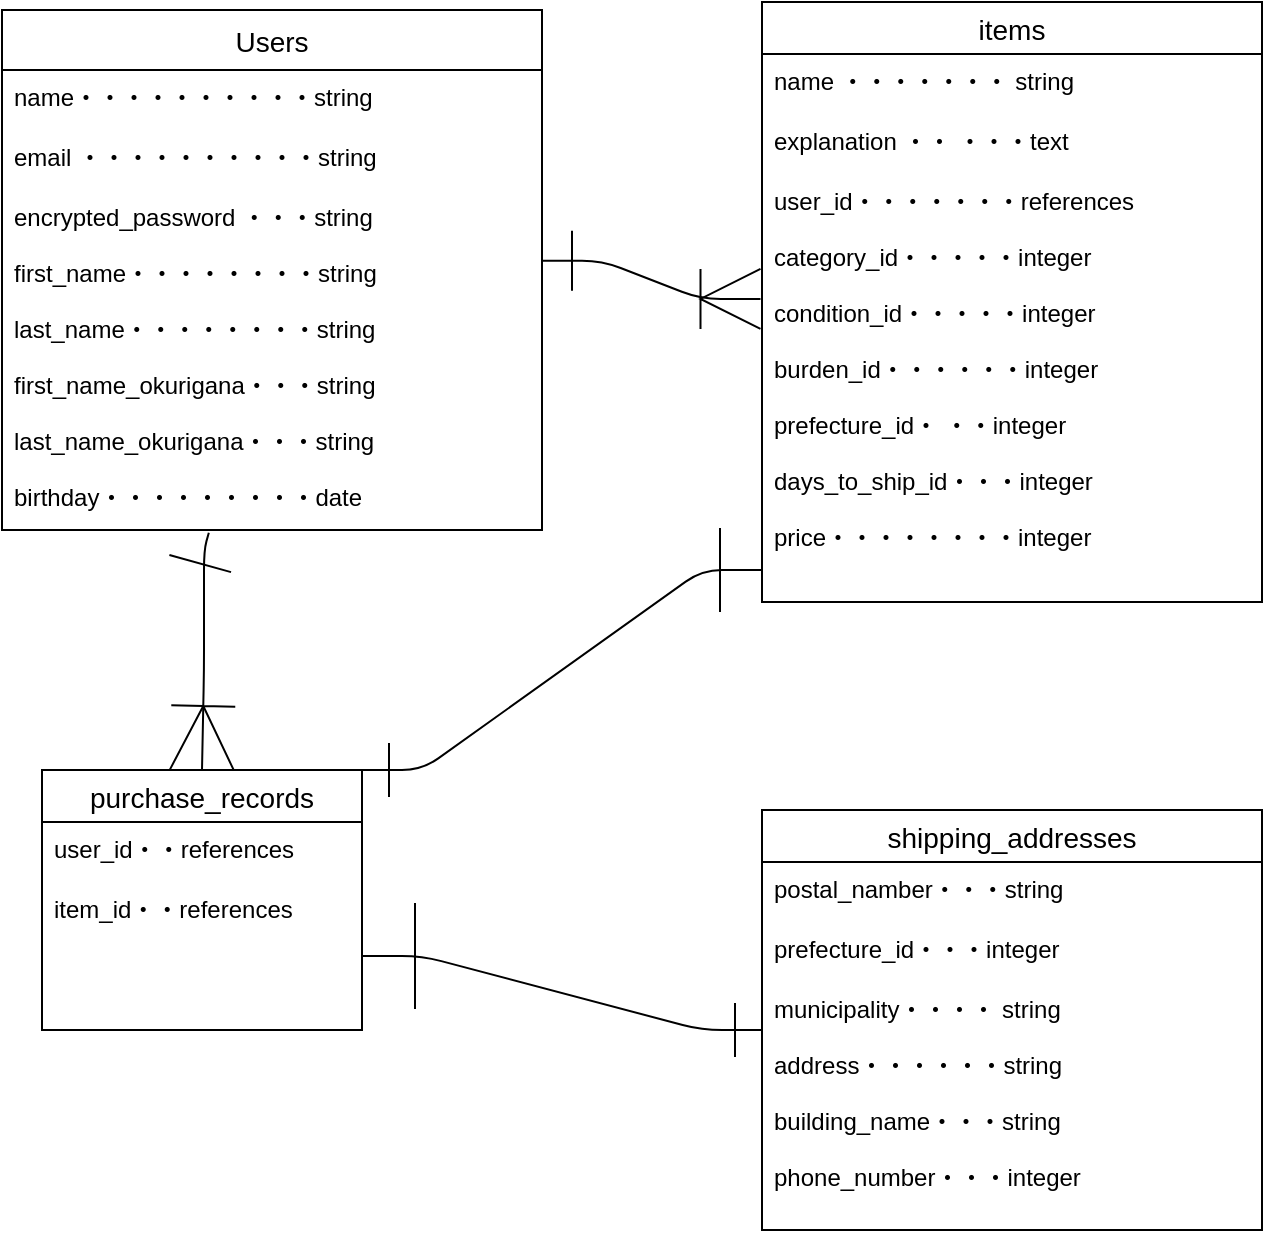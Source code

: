 <mxfile version="14.2.4" type="embed">
    <diagram id="esMEx5bN9DsB9gF7TEje" name="ページ1">
        <mxGraphModel dx="824" dy="631" grid="1" gridSize="10" guides="1" tooltips="1" connect="1" arrows="1" fold="1" page="1" pageScale="1" pageWidth="850" pageHeight="1100" math="0" shadow="0">
            <root>
                <mxCell id="0"/>
                <mxCell id="1" parent="0"/>
                <mxCell id="47" value="Users" style="swimlane;fontStyle=0;childLayout=stackLayout;horizontal=1;startSize=30;horizontalStack=0;resizeParent=1;resizeParentMax=0;resizeLast=0;collapsible=1;marginBottom=0;align=center;fontSize=14;" parent="1" vertex="1">
                    <mxGeometry x="40" y="20" width="270" height="260" as="geometry">
                        <mxRectangle x="100" y="130" width="60" height="30" as="alternateBounds"/>
                    </mxGeometry>
                </mxCell>
                <mxCell id="48" value="name・・・・・・・・・・string" style="text;strokeColor=none;fillColor=none;spacingLeft=4;spacingRight=4;overflow=hidden;rotatable=0;points=[[0,0.5],[1,0.5]];portConstraint=eastwest;fontSize=12;" parent="47" vertex="1">
                    <mxGeometry y="30" width="270" height="30" as="geometry"/>
                </mxCell>
                <mxCell id="49" value="email ・・・・・・・・・・string" style="text;strokeColor=none;fillColor=none;spacingLeft=4;spacingRight=4;overflow=hidden;rotatable=0;points=[[0,0.5],[1,0.5]];portConstraint=eastwest;fontSize=12;" parent="47" vertex="1">
                    <mxGeometry y="60" width="270" height="30" as="geometry"/>
                </mxCell>
                <mxCell id="50" value="encrypted_password ・・・string&#10;&#10;first_name・・・・・・・・string&#10;&#10;last_name・・・・・・・・string&#10;&#10;first_name_okurigana・・・string&#10;&#10;last_name_okurigana・・・string&#10;&#10;birthday・・・・・・・・・date&#10;&#10;&#10;&#10;&#10;&#10;&#10;&#10;&#10;" style="text;strokeColor=none;fillColor=none;spacingLeft=4;spacingRight=4;overflow=hidden;rotatable=0;points=[[0,0.5],[1,0.5]];portConstraint=eastwest;fontSize=12;" parent="47" vertex="1">
                    <mxGeometry y="90" width="270" height="170" as="geometry"/>
                </mxCell>
                <mxCell id="146" value="items" style="swimlane;fontStyle=0;childLayout=stackLayout;horizontal=1;startSize=26;horizontalStack=0;resizeParent=1;resizeParentMax=0;resizeLast=0;collapsible=1;marginBottom=0;align=center;fontSize=14;" parent="1" vertex="1">
                    <mxGeometry x="420" y="16" width="250" height="300" as="geometry">
                        <mxRectangle x="370" y="46" width="70" height="26" as="alternateBounds"/>
                    </mxGeometry>
                </mxCell>
                <mxCell id="147" value="name ・・・・・・・ string" style="text;strokeColor=none;fillColor=none;spacingLeft=4;spacingRight=4;overflow=hidden;rotatable=0;points=[[0,0.5],[1,0.5]];portConstraint=eastwest;fontSize=12;" parent="146" vertex="1">
                    <mxGeometry y="26" width="250" height="30" as="geometry"/>
                </mxCell>
                <mxCell id="148" value="explanation ・・ ・・・text" style="text;strokeColor=none;fillColor=none;spacingLeft=4;spacingRight=4;overflow=hidden;rotatable=0;points=[[0,0.5],[1,0.5]];portConstraint=eastwest;fontSize=12;" parent="146" vertex="1">
                    <mxGeometry y="56" width="250" height="30" as="geometry"/>
                </mxCell>
                <mxCell id="149" value="user_id・・・・・・・references&#10;&#10;category_id・・・・・integer&#10;&#10;condition_id・・・・・integer&#10;&#10;burden_id・・・・・・integer&#10;&#10;prefecture_id・ ・・integer&#10;&#10;days_to_ship_id・・・integer&#10;&#10;price・・・・・・・・integer&#10;&#10;" style="text;strokeColor=none;fillColor=none;spacingLeft=4;spacingRight=4;overflow=hidden;rotatable=0;points=[[0,0.5],[1,0.5]];portConstraint=eastwest;fontSize=12;" parent="146" vertex="1">
                    <mxGeometry y="86" width="250" height="214" as="geometry"/>
                </mxCell>
                <mxCell id="152" value="purchase_records" style="swimlane;fontStyle=0;childLayout=stackLayout;horizontal=1;startSize=26;horizontalStack=0;resizeParent=1;resizeParentMax=0;resizeLast=0;collapsible=1;marginBottom=0;align=center;fontSize=14;" parent="1" vertex="1">
                    <mxGeometry x="60" y="400" width="160" height="130" as="geometry">
                        <mxRectangle x="40" y="250" width="140" height="26" as="alternateBounds"/>
                    </mxGeometry>
                </mxCell>
                <mxCell id="153" value="user_id・・references" style="text;strokeColor=none;fillColor=none;spacingLeft=4;spacingRight=4;overflow=hidden;rotatable=0;points=[[0,0.5],[1,0.5]];portConstraint=eastwest;fontSize=12;" parent="152" vertex="1">
                    <mxGeometry y="26" width="160" height="30" as="geometry"/>
                </mxCell>
                <mxCell id="155" value="item_id・・references" style="text;strokeColor=none;fillColor=none;spacingLeft=4;spacingRight=4;overflow=hidden;rotatable=0;points=[[0,0.5],[1,0.5]];portConstraint=eastwest;fontSize=12;" parent="152" vertex="1">
                    <mxGeometry y="56" width="160" height="74" as="geometry"/>
                </mxCell>
                <mxCell id="156" value="shipping_addresses" style="swimlane;fontStyle=0;childLayout=stackLayout;horizontal=1;startSize=26;horizontalStack=0;resizeParent=1;resizeParentMax=0;resizeLast=0;collapsible=1;marginBottom=0;align=center;fontSize=14;" parent="1" vertex="1">
                    <mxGeometry x="420" y="420" width="250" height="210" as="geometry">
                        <mxRectangle x="260" y="300" width="50" height="26" as="alternateBounds"/>
                    </mxGeometry>
                </mxCell>
                <mxCell id="157" value="postal_namber・・・string" style="text;strokeColor=none;fillColor=none;spacingLeft=4;spacingRight=4;overflow=hidden;rotatable=0;points=[[0,0.5],[1,0.5]];portConstraint=eastwest;fontSize=12;" parent="156" vertex="1">
                    <mxGeometry y="26" width="250" height="30" as="geometry"/>
                </mxCell>
                <mxCell id="158" value="prefecture_id・・・integer&#10;" style="text;strokeColor=none;fillColor=none;spacingLeft=4;spacingRight=4;overflow=hidden;rotatable=0;points=[[0,0.5],[1,0.5]];portConstraint=eastwest;fontSize=12;" parent="156" vertex="1">
                    <mxGeometry y="56" width="250" height="30" as="geometry"/>
                </mxCell>
                <mxCell id="159" value="municipality・・・・ string&#10;&#10;address・・・・・・string&#10;&#10;building_name・・・string&#10;&#10;phone_number・・・integer" style="text;strokeColor=none;fillColor=none;spacingLeft=4;spacingRight=4;overflow=hidden;rotatable=0;points=[[0,0.5],[1,0.5]];portConstraint=eastwest;fontSize=12;" parent="156" vertex="1">
                    <mxGeometry y="86" width="250" height="124" as="geometry"/>
                </mxCell>
                <mxCell id="160" value="" style="edgeStyle=entityRelationEdgeStyle;fontSize=16;html=1;endArrow=ERoneToMany;entryX=-0.003;entryY=0.292;entryDx=0;entryDy=0;entryPerimeter=0;exitX=1;exitY=0.208;exitDx=0;exitDy=0;exitPerimeter=0;jumpSize=6;endSize=28;startSize=28;startArrow=ERone;startFill=0;" parent="1" source="50" target="149" edge="1">
                    <mxGeometry width="100" height="100" relative="1" as="geometry">
                        <mxPoint x="260" y="270" as="sourcePoint"/>
                        <mxPoint x="360" y="170" as="targetPoint"/>
                    </mxGeometry>
                </mxCell>
                <mxCell id="163" value="" style="fontSize=12;html=1;endArrow=ERoneToMany;entryX=0.5;entryY=0;entryDx=0;entryDy=0;endSize=30;startSize=30;startArrow=ERone;startFill=0;exitX=0.383;exitY=1.008;exitDx=0;exitDy=0;exitPerimeter=0;" parent="1" source="50" target="152" edge="1">
                    <mxGeometry width="100" height="100" relative="1" as="geometry">
                        <mxPoint x="130" y="299" as="sourcePoint"/>
                        <mxPoint x="140" y="510" as="targetPoint"/>
                        <Array as="points">
                            <mxPoint x="141" y="290"/>
                            <mxPoint x="141" y="350"/>
                        </Array>
                    </mxGeometry>
                </mxCell>
                <mxCell id="165" value="" style="edgeStyle=entityRelationEdgeStyle;fontSize=12;html=1;endArrow=ERone;startArrow=ERone;exitX=1;exitY=0;exitDx=0;exitDy=0;endSize=40;startSize=25;startFill=0;endFill=0;" parent="1" source="152" edge="1">
                    <mxGeometry width="100" height="100" relative="1" as="geometry">
                        <mxPoint x="320" y="400" as="sourcePoint"/>
                        <mxPoint x="420" y="300" as="targetPoint"/>
                    </mxGeometry>
                </mxCell>
                <mxCell id="166" value="" style="edgeStyle=entityRelationEdgeStyle;fontSize=12;html=1;endArrow=ERone;endFill=1;entryX=0;entryY=0.194;entryDx=0;entryDy=0;entryPerimeter=0;endSize=25;startArrow=ERone;startFill=0;startSize=51;" parent="1" target="159" edge="1" source="155">
                    <mxGeometry width="100" height="100" relative="1" as="geometry">
                        <mxPoint x="210" y="530" as="sourcePoint"/>
                        <mxPoint x="360" y="475" as="targetPoint"/>
                    </mxGeometry>
                </mxCell>
            </root>
        </mxGraphModel>
    </diagram>
</mxfile>